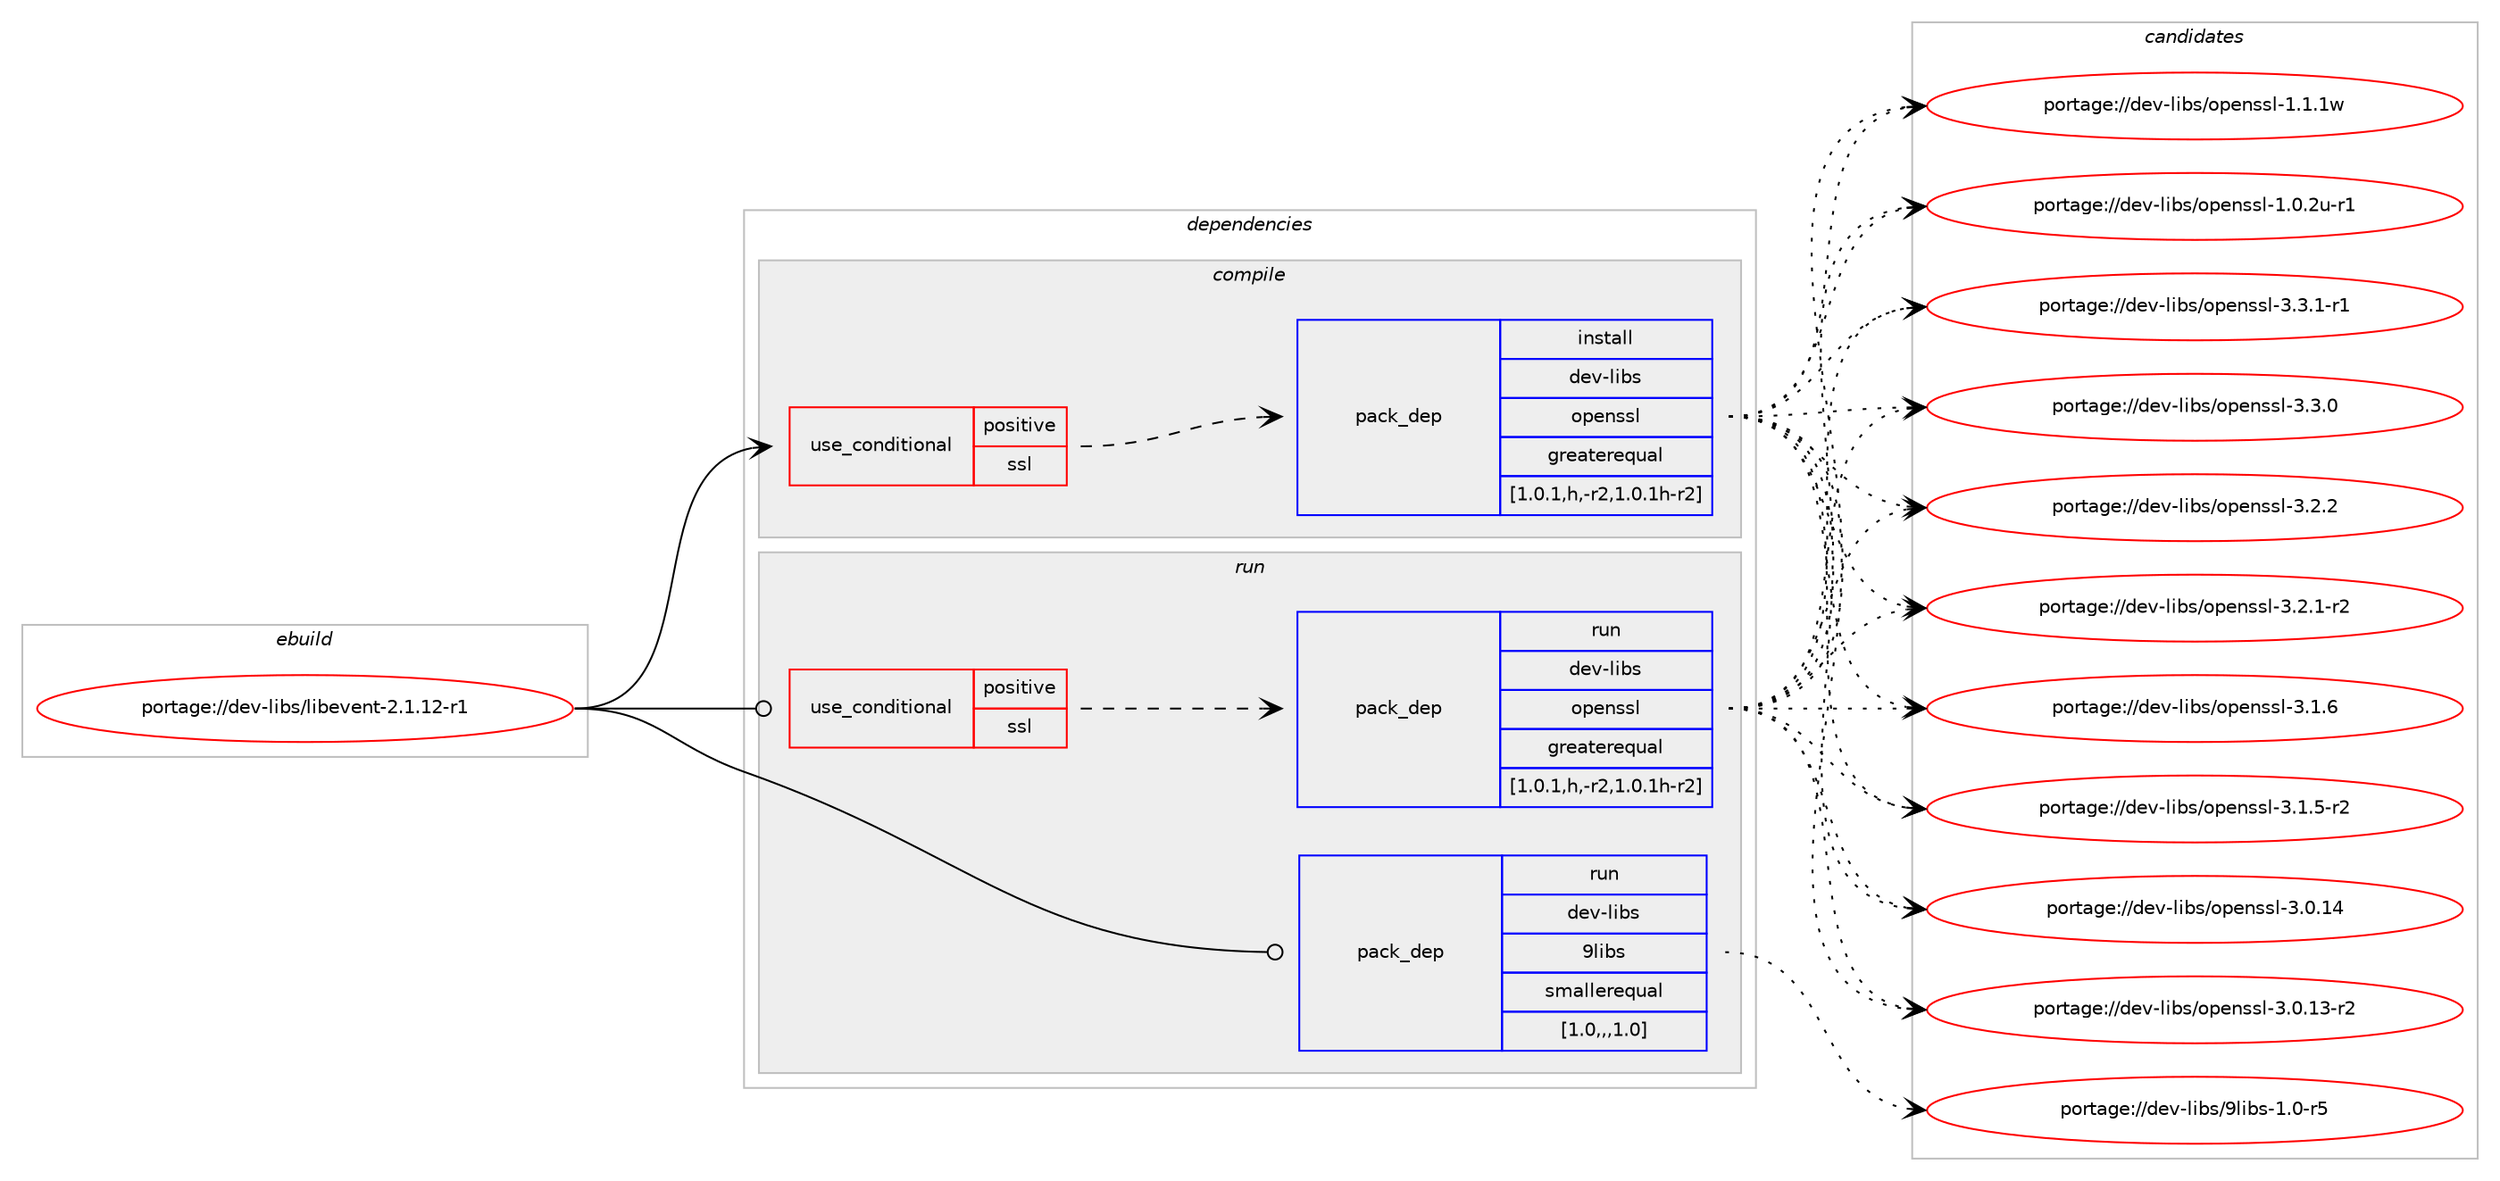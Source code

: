 digraph prolog {

# *************
# Graph options
# *************

newrank=true;
concentrate=true;
compound=true;
graph [rankdir=LR,fontname=Helvetica,fontsize=10,ranksep=1.5];#, ranksep=2.5, nodesep=0.2];
edge  [arrowhead=vee];
node  [fontname=Helvetica,fontsize=10];

# **********
# The ebuild
# **********

subgraph cluster_leftcol {
color=gray;
label=<<i>ebuild</i>>;
id [label="portage://dev-libs/libevent-2.1.12-r1", color=red, width=4, href="../dev-libs/libevent-2.1.12-r1.svg"];
}

# ****************
# The dependencies
# ****************

subgraph cluster_midcol {
color=gray;
label=<<i>dependencies</i>>;
subgraph cluster_compile {
fillcolor="#eeeeee";
style=filled;
label=<<i>compile</i>>;
subgraph cond26768 {
dependency109981 [label=<<TABLE BORDER="0" CELLBORDER="1" CELLSPACING="0" CELLPADDING="4"><TR><TD ROWSPAN="3" CELLPADDING="10">use_conditional</TD></TR><TR><TD>positive</TD></TR><TR><TD>ssl</TD></TR></TABLE>>, shape=none, color=red];
subgraph pack82020 {
dependency109982 [label=<<TABLE BORDER="0" CELLBORDER="1" CELLSPACING="0" CELLPADDING="4" WIDTH="220"><TR><TD ROWSPAN="6" CELLPADDING="30">pack_dep</TD></TR><TR><TD WIDTH="110">install</TD></TR><TR><TD>dev-libs</TD></TR><TR><TD>openssl</TD></TR><TR><TD>greaterequal</TD></TR><TR><TD>[1.0.1,h,-r2,1.0.1h-r2]</TD></TR></TABLE>>, shape=none, color=blue];
}
dependency109981:e -> dependency109982:w [weight=20,style="dashed",arrowhead="vee"];
}
id:e -> dependency109981:w [weight=20,style="solid",arrowhead="vee"];
}
subgraph cluster_compileandrun {
fillcolor="#eeeeee";
style=filled;
label=<<i>compile and run</i>>;
}
subgraph cluster_run {
fillcolor="#eeeeee";
style=filled;
label=<<i>run</i>>;
subgraph cond26769 {
dependency109983 [label=<<TABLE BORDER="0" CELLBORDER="1" CELLSPACING="0" CELLPADDING="4"><TR><TD ROWSPAN="3" CELLPADDING="10">use_conditional</TD></TR><TR><TD>positive</TD></TR><TR><TD>ssl</TD></TR></TABLE>>, shape=none, color=red];
subgraph pack82021 {
dependency109984 [label=<<TABLE BORDER="0" CELLBORDER="1" CELLSPACING="0" CELLPADDING="4" WIDTH="220"><TR><TD ROWSPAN="6" CELLPADDING="30">pack_dep</TD></TR><TR><TD WIDTH="110">run</TD></TR><TR><TD>dev-libs</TD></TR><TR><TD>openssl</TD></TR><TR><TD>greaterequal</TD></TR><TR><TD>[1.0.1,h,-r2,1.0.1h-r2]</TD></TR></TABLE>>, shape=none, color=blue];
}
dependency109983:e -> dependency109984:w [weight=20,style="dashed",arrowhead="vee"];
}
id:e -> dependency109983:w [weight=20,style="solid",arrowhead="odot"];
subgraph pack82022 {
dependency109985 [label=<<TABLE BORDER="0" CELLBORDER="1" CELLSPACING="0" CELLPADDING="4" WIDTH="220"><TR><TD ROWSPAN="6" CELLPADDING="30">pack_dep</TD></TR><TR><TD WIDTH="110">run</TD></TR><TR><TD>dev-libs</TD></TR><TR><TD>9libs</TD></TR><TR><TD>smallerequal</TD></TR><TR><TD>[1.0,,,1.0]</TD></TR></TABLE>>, shape=none, color=blue];
}
id:e -> dependency109985:w [weight=20,style="solid",arrowhead="odot"];
}
}

# **************
# The candidates
# **************

subgraph cluster_choices {
rank=same;
color=gray;
label=<<i>candidates</i>>;

subgraph choice82020 {
color=black;
nodesep=1;
choice1001011184510810598115471111121011101151151084551465146494511449 [label="portage://dev-libs/openssl-3.3.1-r1", color=red, width=4,href="../dev-libs/openssl-3.3.1-r1.svg"];
choice100101118451081059811547111112101110115115108455146514648 [label="portage://dev-libs/openssl-3.3.0", color=red, width=4,href="../dev-libs/openssl-3.3.0.svg"];
choice100101118451081059811547111112101110115115108455146504650 [label="portage://dev-libs/openssl-3.2.2", color=red, width=4,href="../dev-libs/openssl-3.2.2.svg"];
choice1001011184510810598115471111121011101151151084551465046494511450 [label="portage://dev-libs/openssl-3.2.1-r2", color=red, width=4,href="../dev-libs/openssl-3.2.1-r2.svg"];
choice100101118451081059811547111112101110115115108455146494654 [label="portage://dev-libs/openssl-3.1.6", color=red, width=4,href="../dev-libs/openssl-3.1.6.svg"];
choice1001011184510810598115471111121011101151151084551464946534511450 [label="portage://dev-libs/openssl-3.1.5-r2", color=red, width=4,href="../dev-libs/openssl-3.1.5-r2.svg"];
choice10010111845108105981154711111210111011511510845514648464952 [label="portage://dev-libs/openssl-3.0.14", color=red, width=4,href="../dev-libs/openssl-3.0.14.svg"];
choice100101118451081059811547111112101110115115108455146484649514511450 [label="portage://dev-libs/openssl-3.0.13-r2", color=red, width=4,href="../dev-libs/openssl-3.0.13-r2.svg"];
choice100101118451081059811547111112101110115115108454946494649119 [label="portage://dev-libs/openssl-1.1.1w", color=red, width=4,href="../dev-libs/openssl-1.1.1w.svg"];
choice1001011184510810598115471111121011101151151084549464846501174511449 [label="portage://dev-libs/openssl-1.0.2u-r1", color=red, width=4,href="../dev-libs/openssl-1.0.2u-r1.svg"];
dependency109982:e -> choice1001011184510810598115471111121011101151151084551465146494511449:w [style=dotted,weight="100"];
dependency109982:e -> choice100101118451081059811547111112101110115115108455146514648:w [style=dotted,weight="100"];
dependency109982:e -> choice100101118451081059811547111112101110115115108455146504650:w [style=dotted,weight="100"];
dependency109982:e -> choice1001011184510810598115471111121011101151151084551465046494511450:w [style=dotted,weight="100"];
dependency109982:e -> choice100101118451081059811547111112101110115115108455146494654:w [style=dotted,weight="100"];
dependency109982:e -> choice1001011184510810598115471111121011101151151084551464946534511450:w [style=dotted,weight="100"];
dependency109982:e -> choice10010111845108105981154711111210111011511510845514648464952:w [style=dotted,weight="100"];
dependency109982:e -> choice100101118451081059811547111112101110115115108455146484649514511450:w [style=dotted,weight="100"];
dependency109982:e -> choice100101118451081059811547111112101110115115108454946494649119:w [style=dotted,weight="100"];
dependency109982:e -> choice1001011184510810598115471111121011101151151084549464846501174511449:w [style=dotted,weight="100"];
}
subgraph choice82021 {
color=black;
nodesep=1;
choice1001011184510810598115471111121011101151151084551465146494511449 [label="portage://dev-libs/openssl-3.3.1-r1", color=red, width=4,href="../dev-libs/openssl-3.3.1-r1.svg"];
choice100101118451081059811547111112101110115115108455146514648 [label="portage://dev-libs/openssl-3.3.0", color=red, width=4,href="../dev-libs/openssl-3.3.0.svg"];
choice100101118451081059811547111112101110115115108455146504650 [label="portage://dev-libs/openssl-3.2.2", color=red, width=4,href="../dev-libs/openssl-3.2.2.svg"];
choice1001011184510810598115471111121011101151151084551465046494511450 [label="portage://dev-libs/openssl-3.2.1-r2", color=red, width=4,href="../dev-libs/openssl-3.2.1-r2.svg"];
choice100101118451081059811547111112101110115115108455146494654 [label="portage://dev-libs/openssl-3.1.6", color=red, width=4,href="../dev-libs/openssl-3.1.6.svg"];
choice1001011184510810598115471111121011101151151084551464946534511450 [label="portage://dev-libs/openssl-3.1.5-r2", color=red, width=4,href="../dev-libs/openssl-3.1.5-r2.svg"];
choice10010111845108105981154711111210111011511510845514648464952 [label="portage://dev-libs/openssl-3.0.14", color=red, width=4,href="../dev-libs/openssl-3.0.14.svg"];
choice100101118451081059811547111112101110115115108455146484649514511450 [label="portage://dev-libs/openssl-3.0.13-r2", color=red, width=4,href="../dev-libs/openssl-3.0.13-r2.svg"];
choice100101118451081059811547111112101110115115108454946494649119 [label="portage://dev-libs/openssl-1.1.1w", color=red, width=4,href="../dev-libs/openssl-1.1.1w.svg"];
choice1001011184510810598115471111121011101151151084549464846501174511449 [label="portage://dev-libs/openssl-1.0.2u-r1", color=red, width=4,href="../dev-libs/openssl-1.0.2u-r1.svg"];
dependency109984:e -> choice1001011184510810598115471111121011101151151084551465146494511449:w [style=dotted,weight="100"];
dependency109984:e -> choice100101118451081059811547111112101110115115108455146514648:w [style=dotted,weight="100"];
dependency109984:e -> choice100101118451081059811547111112101110115115108455146504650:w [style=dotted,weight="100"];
dependency109984:e -> choice1001011184510810598115471111121011101151151084551465046494511450:w [style=dotted,weight="100"];
dependency109984:e -> choice100101118451081059811547111112101110115115108455146494654:w [style=dotted,weight="100"];
dependency109984:e -> choice1001011184510810598115471111121011101151151084551464946534511450:w [style=dotted,weight="100"];
dependency109984:e -> choice10010111845108105981154711111210111011511510845514648464952:w [style=dotted,weight="100"];
dependency109984:e -> choice100101118451081059811547111112101110115115108455146484649514511450:w [style=dotted,weight="100"];
dependency109984:e -> choice100101118451081059811547111112101110115115108454946494649119:w [style=dotted,weight="100"];
dependency109984:e -> choice1001011184510810598115471111121011101151151084549464846501174511449:w [style=dotted,weight="100"];
}
subgraph choice82022 {
color=black;
nodesep=1;
choice1001011184510810598115475710810598115454946484511453 [label="portage://dev-libs/9libs-1.0-r5", color=red, width=4,href="../dev-libs/9libs-1.0-r5.svg"];
dependency109985:e -> choice1001011184510810598115475710810598115454946484511453:w [style=dotted,weight="100"];
}
}

}
